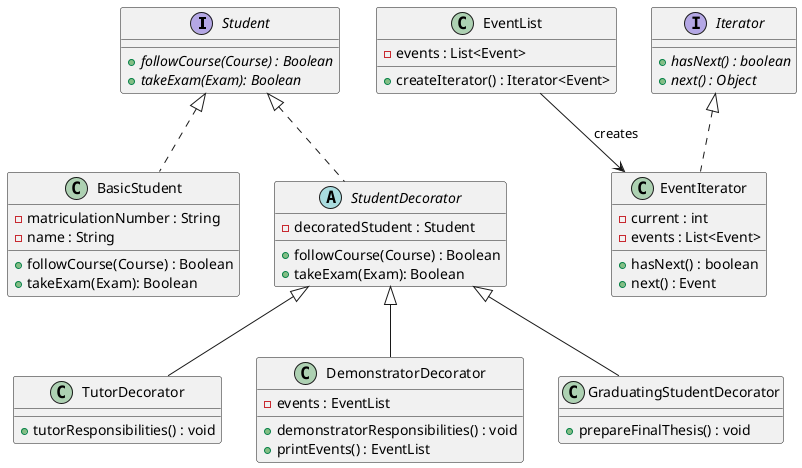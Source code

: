 @startuml

' Definizione dell'interfaccia base Student
interface Student {
    {abstract} +followCourse(Course) : Boolean
    {abstract} +takeExam(Exam): Boolean
}

' Implementazione concreta di Student
class BasicStudent {
    -matriculationNumber : String
    -name : String
    +followCourse(Course) : Boolean
    +takeExam(Exam): Boolean
}

' Decorator astratto che implementa l'interfaccia Student
abstract class StudentDecorator {
    -decoratedStudent : Student
    + followCourse(Course) : Boolean
    + takeExam(Exam): Boolean
}

' Concrete Decorator per le responsabilità di Tutor
class TutorDecorator {
    + tutorResponsibilities() : void
}

' Concrete Decorator per le responsabilità di Demonstrator
class DemonstratorDecorator {
    -events : EventList
    + demonstratorResponsibilities() : void
    + printEvents() : EventList
}

' Concrete Decorator per le responsabilità dello Studente Laureando
class GraduatingStudentDecorator {
    + prepareFinalThesis() : void
}

' Aggiunta delle classi per gestire la lista degli eventi
' Si assume di avere una classe Event
class EventList {
    -events : List<Event>
    +createIterator() : Iterator<Event>
}

class EventIterator{
    -current : int
    -events : List<Event>
    +hasNext() : boolean
    +next() : Event
}

interface Iterator {
    {abstract} + hasNext() : boolean
    {abstract} + next() : Object

}

' Relazioni
Student <|.. BasicStudent
Student <|.. StudentDecorator
StudentDecorator <|-- TutorDecorator
StudentDecorator <|-- DemonstratorDecorator
StudentDecorator <|-- GraduatingStudentDecorator
' Relazioni di aggregazione
' DemonstratorDecorator o-- EventList
' EventList o-- EventIterator

EventList --> EventIterator : creates

Iterator <|..EventIterator

@enduml
